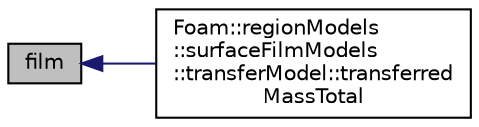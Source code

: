 digraph "film"
{
  bgcolor="transparent";
  edge [fontname="Helvetica",fontsize="10",labelfontname="Helvetica",labelfontsize="10"];
  node [fontname="Helvetica",fontsize="10",shape=record];
  rankdir="LR";
  Node1 [label="film",height=0.2,width=0.4,color="black", fillcolor="grey75", style="filled" fontcolor="black"];
  Node1 -> Node2 [dir="back",color="midnightblue",fontsize="10",style="solid",fontname="Helvetica"];
  Node2 [label="Foam::regionModels\l::surfaceFilmModels\l::transferModel::transferred\lMassTotal",height=0.2,width=0.4,color="black",URL="$classFoam_1_1regionModels_1_1surfaceFilmModels_1_1transferModel.html#af32580e45fe6e25cfd4f65ed7a90a911",tooltip="Return the total mass transferred. "];
}
